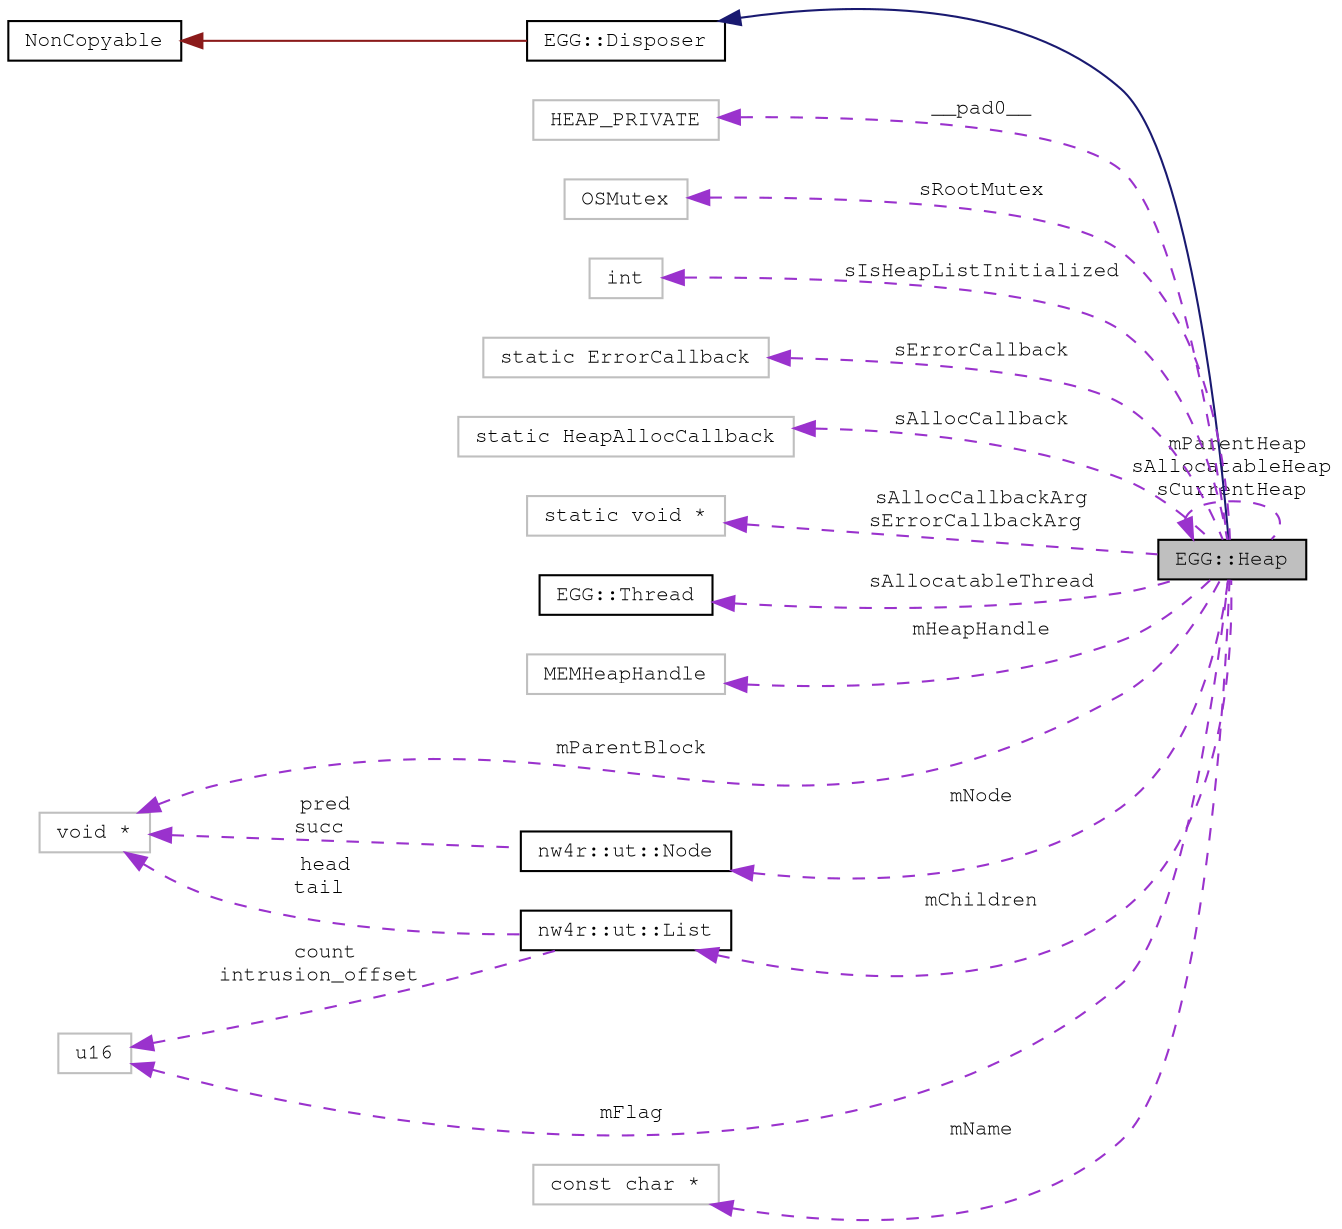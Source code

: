 digraph "EGG::Heap"
{
 // LATEX_PDF_SIZE
  edge [fontname="FreeMono",fontsize="10",labelfontname="FreeMono",labelfontsize="10"];
  node [fontname="FreeMono",fontsize="10",shape=record];
  rankdir="LR";
  Node1 [label="EGG::Heap",height=0.2,width=0.4,color="black", fillcolor="grey75", style="filled", fontcolor="black",tooltip="Base Heap class."];
  Node2 -> Node1 [dir="back",color="midnightblue",fontsize="10",style="solid",fontname="FreeMono"];
  Node2 [label="EGG::Disposer",height=0.2,width=0.4,color="black", fillcolor="white", style="filled",URL="$class_e_g_g_1_1_disposer.html",tooltip="Base class for garbage-collected objects."];
  Node3 -> Node2 [dir="back",color="firebrick4",fontsize="10",style="solid",fontname="FreeMono"];
  Node3 [label="NonCopyable",height=0.2,width=0.4,color="black", fillcolor="white", style="filled",URL="$class_non_copyable.html",tooltip=" "];
  Node4 -> Node1 [dir="back",color="darkorchid3",fontsize="10",style="dashed",label=" __pad0__" ,fontname="FreeMono"];
  Node4 [label="HEAP_PRIVATE",height=0.2,width=0.4,color="grey75", fillcolor="white", style="filled",tooltip=" "];
  Node5 -> Node1 [dir="back",color="darkorchid3",fontsize="10",style="dashed",label=" sRootMutex" ,fontname="FreeMono"];
  Node5 [label="OSMutex",height=0.2,width=0.4,color="grey75", fillcolor="white", style="filled",tooltip=" "];
  Node1 -> Node1 [dir="back",color="darkorchid3",fontsize="10",style="dashed",label=" mParentHeap\nsAllocatableHeap\nsCurrentHeap" ,fontname="FreeMono"];
  Node6 -> Node1 [dir="back",color="darkorchid3",fontsize="10",style="dashed",label=" sIsHeapListInitialized" ,fontname="FreeMono"];
  Node6 [label="int",height=0.2,width=0.4,color="grey75", fillcolor="white", style="filled",tooltip=" "];
  Node7 -> Node1 [dir="back",color="darkorchid3",fontsize="10",style="dashed",label=" sErrorCallback" ,fontname="FreeMono"];
  Node7 [label="static ErrorCallback",height=0.2,width=0.4,color="grey75", fillcolor="white", style="filled",tooltip=" "];
  Node8 -> Node1 [dir="back",color="darkorchid3",fontsize="10",style="dashed",label=" sAllocCallback" ,fontname="FreeMono"];
  Node8 [label="static HeapAllocCallback",height=0.2,width=0.4,color="grey75", fillcolor="white", style="filled",tooltip=" "];
  Node9 -> Node1 [dir="back",color="darkorchid3",fontsize="10",style="dashed",label=" sAllocCallbackArg\nsErrorCallbackArg" ,fontname="FreeMono"];
  Node9 [label="static void *",height=0.2,width=0.4,color="grey75", fillcolor="white", style="filled",tooltip=" "];
  Node10 -> Node1 [dir="back",color="darkorchid3",fontsize="10",style="dashed",label=" sAllocatableThread" ,fontname="FreeMono"];
  Node10 [label="EGG::Thread",height=0.2,width=0.4,color="black", fillcolor="white", style="filled",URL="$class_e_g_g_1_1_thread.html",tooltip="Wrapper for OSThread."];
  Node11 -> Node1 [dir="back",color="darkorchid3",fontsize="10",style="dashed",label=" mHeapHandle" ,fontname="FreeMono"];
  Node11 [label="MEMHeapHandle",height=0.2,width=0.4,color="grey75", fillcolor="white", style="filled",tooltip=" "];
  Node12 -> Node1 [dir="back",color="darkorchid3",fontsize="10",style="dashed",label=" mParentBlock" ,fontname="FreeMono"];
  Node12 [label="void *",height=0.2,width=0.4,color="grey75", fillcolor="white", style="filled",tooltip=" "];
  Node13 -> Node1 [dir="back",color="darkorchid3",fontsize="10",style="dashed",label=" mFlag" ,fontname="FreeMono"];
  Node13 [label="u16",height=0.2,width=0.4,color="grey75", fillcolor="white", style="filled",tooltip=" "];
  Node14 -> Node1 [dir="back",color="darkorchid3",fontsize="10",style="dashed",label=" mNode" ,fontname="FreeMono"];
  Node14 [label="nw4r::ut::Node",height=0.2,width=0.4,color="black", fillcolor="white", style="filled",URL="$structnw4r_1_1ut_1_1_node.html",tooltip="Bidirectional list node."];
  Node12 -> Node14 [dir="back",color="darkorchid3",fontsize="10",style="dashed",label=" pred\nsucc" ,fontname="FreeMono"];
  Node15 -> Node1 [dir="back",color="darkorchid3",fontsize="10",style="dashed",label=" mChildren" ,fontname="FreeMono"];
  Node15 [label="nw4r::ut::List",height=0.2,width=0.4,color="black", fillcolor="white", style="filled",URL="$structnw4r_1_1ut_1_1_list.html",tooltip=" "];
  Node12 -> Node15 [dir="back",color="darkorchid3",fontsize="10",style="dashed",label=" head\ntail" ,fontname="FreeMono"];
  Node13 -> Node15 [dir="back",color="darkorchid3",fontsize="10",style="dashed",label=" count\nintrusion_offset" ,fontname="FreeMono"];
  Node16 -> Node1 [dir="back",color="darkorchid3",fontsize="10",style="dashed",label=" mName" ,fontname="FreeMono"];
  Node16 [label="const char *",height=0.2,width=0.4,color="grey75", fillcolor="white", style="filled",tooltip=" "];
}
